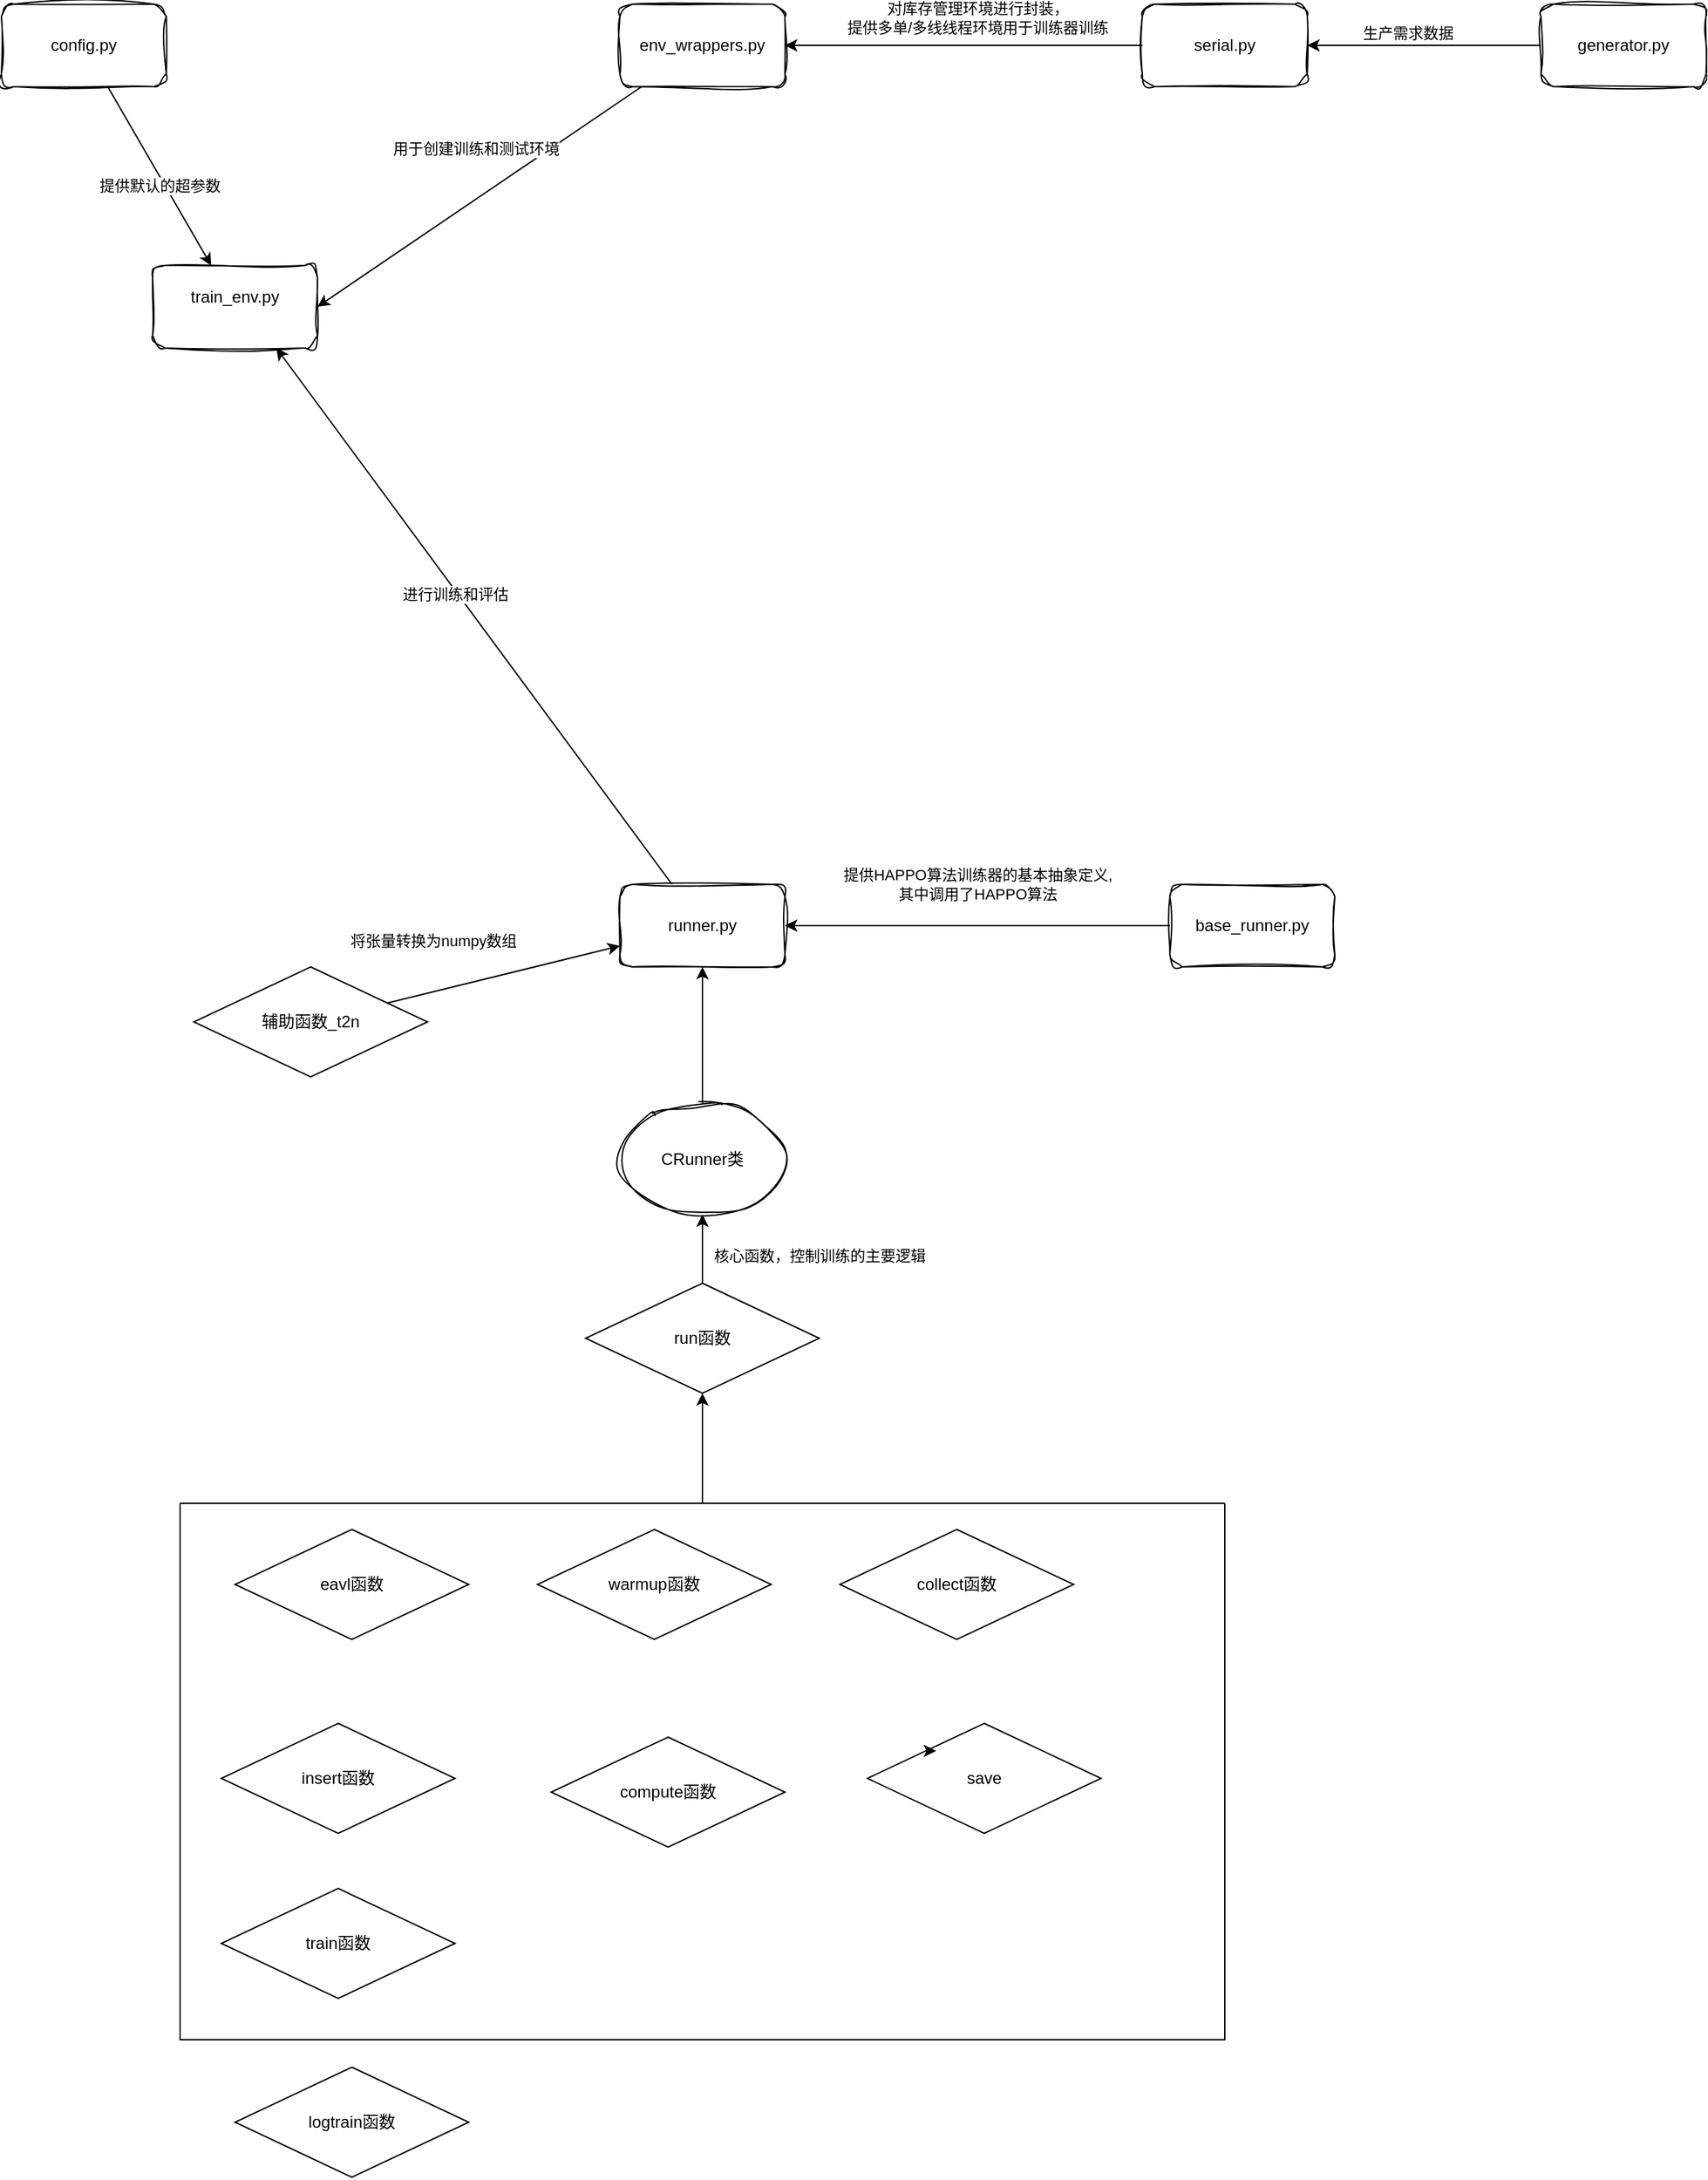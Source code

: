 <mxfile version="26.2.15">
  <diagram name="第 1 页" id="1295jyWJPXHdm2VBkrFt">
    <mxGraphModel dx="1529" dy="702" grid="1" gridSize="10" guides="1" tooltips="1" connect="1" arrows="1" fold="1" page="1" pageScale="1" pageWidth="827" pageHeight="1169" math="0" shadow="0">
      <root>
        <mxCell id="0" />
        <mxCell id="1" parent="0" />
        <mxCell id="8gvm6aDRC6TsxiFGJfNM-1" value="train_env.py&lt;div&gt;&lt;div&gt;&lt;br&gt;&lt;/div&gt;&lt;/div&gt;" style="rounded=1;whiteSpace=wrap;html=1;sketch=1;curveFitting=1;jiggle=2;" parent="1" vertex="1">
          <mxGeometry x="260" y="220" width="120" height="60" as="geometry" />
        </mxCell>
        <mxCell id="8gvm6aDRC6TsxiFGJfNM-3" style="rounded=0;orthogonalLoop=1;jettySize=auto;html=1;entryX=1;entryY=0.5;entryDx=0;entryDy=0;" parent="1" source="8gvm6aDRC6TsxiFGJfNM-2" target="8gvm6aDRC6TsxiFGJfNM-1" edge="1">
          <mxGeometry relative="1" as="geometry" />
        </mxCell>
        <mxCell id="8gvm6aDRC6TsxiFGJfNM-4" value="用于创建训练和测试环境" style="edgeLabel;html=1;align=center;verticalAlign=middle;resizable=0;points=[];" parent="8gvm6aDRC6TsxiFGJfNM-3" vertex="1" connectable="0">
          <mxGeometry x="-0.101" y="-3" relative="1" as="geometry">
            <mxPoint x="-13" y="-25" as="offset" />
          </mxGeometry>
        </mxCell>
        <mxCell id="8gvm6aDRC6TsxiFGJfNM-2" value="&lt;div&gt;&lt;div&gt;env_wrappers.py&lt;/div&gt;&lt;/div&gt;" style="rounded=1;whiteSpace=wrap;html=1;sketch=1;curveFitting=1;jiggle=2;" parent="1" vertex="1">
          <mxGeometry x="600" y="30" width="120" height="60" as="geometry" />
        </mxCell>
        <mxCell id="8gvm6aDRC6TsxiFGJfNM-6" style="rounded=0;orthogonalLoop=1;jettySize=auto;html=1;" parent="1" source="8gvm6aDRC6TsxiFGJfNM-5" target="8gvm6aDRC6TsxiFGJfNM-1" edge="1">
          <mxGeometry relative="1" as="geometry" />
        </mxCell>
        <mxCell id="8gvm6aDRC6TsxiFGJfNM-7" value="提供默认的超参数" style="edgeLabel;html=1;align=center;verticalAlign=middle;resizable=0;points=[];" parent="8gvm6aDRC6TsxiFGJfNM-6" vertex="1" connectable="0">
          <mxGeometry x="0.092" y="-4" relative="1" as="geometry">
            <mxPoint y="-1" as="offset" />
          </mxGeometry>
        </mxCell>
        <mxCell id="8gvm6aDRC6TsxiFGJfNM-5" value="&lt;div&gt;&lt;div&gt;config.py&lt;/div&gt;&lt;/div&gt;" style="rounded=1;whiteSpace=wrap;html=1;sketch=1;curveFitting=1;jiggle=2;" parent="1" vertex="1">
          <mxGeometry x="150" y="30" width="120" height="60" as="geometry" />
        </mxCell>
        <mxCell id="8gvm6aDRC6TsxiFGJfNM-9" style="rounded=0;orthogonalLoop=1;jettySize=auto;html=1;entryX=0.75;entryY=1;entryDx=0;entryDy=0;" parent="1" source="8gvm6aDRC6TsxiFGJfNM-8" target="8gvm6aDRC6TsxiFGJfNM-1" edge="1">
          <mxGeometry relative="1" as="geometry" />
        </mxCell>
        <mxCell id="8gvm6aDRC6TsxiFGJfNM-11" value="进行训练和评估" style="edgeLabel;html=1;align=center;verticalAlign=middle;resizable=0;points=[];" parent="8gvm6aDRC6TsxiFGJfNM-9" vertex="1" connectable="0">
          <mxGeometry x="0.088" y="2" relative="1" as="geometry">
            <mxPoint as="offset" />
          </mxGeometry>
        </mxCell>
        <mxCell id="8gvm6aDRC6TsxiFGJfNM-8" value="&lt;div&gt;&lt;div&gt;runner.py&lt;/div&gt;&lt;/div&gt;" style="rounded=1;whiteSpace=wrap;html=1;sketch=1;curveFitting=1;jiggle=2;" parent="1" vertex="1">
          <mxGeometry x="600" y="670" width="120" height="60" as="geometry" />
        </mxCell>
        <mxCell id="8gvm6aDRC6TsxiFGJfNM-13" style="edgeStyle=orthogonalEdgeStyle;rounded=0;orthogonalLoop=1;jettySize=auto;html=1;entryX=1;entryY=0.5;entryDx=0;entryDy=0;" parent="1" source="8gvm6aDRC6TsxiFGJfNM-12" target="8gvm6aDRC6TsxiFGJfNM-8" edge="1">
          <mxGeometry relative="1" as="geometry" />
        </mxCell>
        <mxCell id="8gvm6aDRC6TsxiFGJfNM-14" value="提供HAPPO算法训练器的基本抽象定义,&lt;div&gt;其中调用了HAPPO算法&lt;/div&gt;" style="edgeLabel;html=1;align=center;verticalAlign=middle;resizable=0;points=[];" parent="8gvm6aDRC6TsxiFGJfNM-13" vertex="1" connectable="0">
          <mxGeometry x="0.081" y="-2" relative="1" as="geometry">
            <mxPoint x="11" y="-28" as="offset" />
          </mxGeometry>
        </mxCell>
        <mxCell id="8gvm6aDRC6TsxiFGJfNM-12" value="&lt;div&gt;&lt;div&gt;base_runner.py&lt;/div&gt;&lt;/div&gt;" style="rounded=1;whiteSpace=wrap;html=1;sketch=1;curveFitting=1;jiggle=2;" parent="1" vertex="1">
          <mxGeometry x="1000" y="670" width="120" height="60" as="geometry" />
        </mxCell>
        <mxCell id="8gvm6aDRC6TsxiFGJfNM-17" style="rounded=0;orthogonalLoop=1;jettySize=auto;html=1;" parent="1" source="8gvm6aDRC6TsxiFGJfNM-15" target="8gvm6aDRC6TsxiFGJfNM-8" edge="1">
          <mxGeometry relative="1" as="geometry" />
        </mxCell>
        <mxCell id="8gvm6aDRC6TsxiFGJfNM-15" value="CRunner类" style="ellipse;whiteSpace=wrap;html=1;sketch=1;curveFitting=1;jiggle=2;" parent="1" vertex="1">
          <mxGeometry x="600" y="830" width="120" height="80" as="geometry" />
        </mxCell>
        <mxCell id="8gvm6aDRC6TsxiFGJfNM-19" style="rounded=0;orthogonalLoop=1;jettySize=auto;html=1;" parent="1" source="8gvm6aDRC6TsxiFGJfNM-18" target="8gvm6aDRC6TsxiFGJfNM-8" edge="1">
          <mxGeometry relative="1" as="geometry" />
        </mxCell>
        <mxCell id="8gvm6aDRC6TsxiFGJfNM-20" value="将张量转换为numpy数组" style="edgeLabel;html=1;align=center;verticalAlign=middle;resizable=0;points=[];" parent="8gvm6aDRC6TsxiFGJfNM-19" vertex="1" connectable="0">
          <mxGeometry x="0.032" y="-4" relative="1" as="geometry">
            <mxPoint x="-55" y="-28" as="offset" />
          </mxGeometry>
        </mxCell>
        <mxCell id="8gvm6aDRC6TsxiFGJfNM-18" value="辅助函数_t2n" style="rhombus;whiteSpace=wrap;html=1;" parent="1" vertex="1">
          <mxGeometry x="290" y="730" width="170" height="80" as="geometry" />
        </mxCell>
        <mxCell id="KWI7po1lgGgZ3rNPmJ_I-12" style="edgeStyle=orthogonalEdgeStyle;rounded=0;orthogonalLoop=1;jettySize=auto;html=1;" edge="1" parent="1" source="8gvm6aDRC6TsxiFGJfNM-21" target="8gvm6aDRC6TsxiFGJfNM-15">
          <mxGeometry relative="1" as="geometry" />
        </mxCell>
        <mxCell id="KWI7po1lgGgZ3rNPmJ_I-13" value="核心函数，控制训练的主要逻辑" style="edgeLabel;html=1;align=center;verticalAlign=middle;resizable=0;points=[];" vertex="1" connectable="0" parent="KWI7po1lgGgZ3rNPmJ_I-12">
          <mxGeometry x="0.159" relative="1" as="geometry">
            <mxPoint x="85" y="9" as="offset" />
          </mxGeometry>
        </mxCell>
        <mxCell id="8gvm6aDRC6TsxiFGJfNM-21" value="run函数" style="rhombus;whiteSpace=wrap;html=1;" parent="1" vertex="1">
          <mxGeometry x="575" y="960" width="170" height="80" as="geometry" />
        </mxCell>
        <mxCell id="8gvm6aDRC6TsxiFGJfNM-22" value="warmup函数" style="rhombus;whiteSpace=wrap;html=1;" parent="1" vertex="1">
          <mxGeometry x="540" y="1139" width="170" height="80" as="geometry" />
        </mxCell>
        <mxCell id="8gvm6aDRC6TsxiFGJfNM-23" value="collect函数" style="rhombus;whiteSpace=wrap;html=1;" parent="1" vertex="1">
          <mxGeometry x="760" y="1139" width="170" height="80" as="geometry" />
        </mxCell>
        <mxCell id="8gvm6aDRC6TsxiFGJfNM-30" value="insert函数" style="rhombus;whiteSpace=wrap;html=1;" parent="1" vertex="1">
          <mxGeometry x="310" y="1280" width="170" height="80" as="geometry" />
        </mxCell>
        <mxCell id="8gvm6aDRC6TsxiFGJfNM-31" value="eavl函数" style="rhombus;whiteSpace=wrap;html=1;" parent="1" vertex="1">
          <mxGeometry x="320" y="1139" width="170" height="80" as="geometry" />
        </mxCell>
        <mxCell id="8gvm6aDRC6TsxiFGJfNM-32" value="train函数" style="rhombus;whiteSpace=wrap;html=1;" parent="1" vertex="1">
          <mxGeometry x="310" y="1400" width="170" height="80" as="geometry" />
        </mxCell>
        <mxCell id="KWI7po1lgGgZ3rNPmJ_I-1" value="compute函数" style="rhombus;whiteSpace=wrap;html=1;" vertex="1" parent="1">
          <mxGeometry x="550" y="1290" width="170" height="80" as="geometry" />
        </mxCell>
        <mxCell id="KWI7po1lgGgZ3rNPmJ_I-2" value="save" style="rhombus;whiteSpace=wrap;html=1;" vertex="1" parent="1">
          <mxGeometry x="780" y="1280" width="170" height="80" as="geometry" />
        </mxCell>
        <mxCell id="KWI7po1lgGgZ3rNPmJ_I-3" style="edgeStyle=orthogonalEdgeStyle;rounded=0;orthogonalLoop=1;jettySize=auto;html=1;exitX=0;exitY=0;exitDx=0;exitDy=0;entryX=0.294;entryY=0.25;entryDx=0;entryDy=0;entryPerimeter=0;" edge="1" parent="1" source="KWI7po1lgGgZ3rNPmJ_I-2" target="KWI7po1lgGgZ3rNPmJ_I-2">
          <mxGeometry relative="1" as="geometry" />
        </mxCell>
        <mxCell id="KWI7po1lgGgZ3rNPmJ_I-4" value="logtrain函数" style="rhombus;whiteSpace=wrap;html=1;" vertex="1" parent="1">
          <mxGeometry x="320" y="1530" width="170" height="80" as="geometry" />
        </mxCell>
        <mxCell id="KWI7po1lgGgZ3rNPmJ_I-11" style="edgeStyle=orthogonalEdgeStyle;rounded=0;orthogonalLoop=1;jettySize=auto;html=1;entryX=0.5;entryY=1;entryDx=0;entryDy=0;" edge="1" parent="1" source="KWI7po1lgGgZ3rNPmJ_I-9" target="8gvm6aDRC6TsxiFGJfNM-21">
          <mxGeometry relative="1" as="geometry" />
        </mxCell>
        <mxCell id="KWI7po1lgGgZ3rNPmJ_I-9" value="" style="swimlane;startSize=0;" vertex="1" parent="1">
          <mxGeometry x="280" y="1120" width="760" height="390" as="geometry" />
        </mxCell>
        <mxCell id="KWI7po1lgGgZ3rNPmJ_I-24" style="edgeStyle=orthogonalEdgeStyle;rounded=0;orthogonalLoop=1;jettySize=auto;html=1;" edge="1" parent="1" source="KWI7po1lgGgZ3rNPmJ_I-18" target="8gvm6aDRC6TsxiFGJfNM-2">
          <mxGeometry relative="1" as="geometry" />
        </mxCell>
        <mxCell id="KWI7po1lgGgZ3rNPmJ_I-25" value="对库存管理环境进行封装，&lt;br&gt;提供多单/多线线程环境用于训练器训练" style="edgeLabel;html=1;align=center;verticalAlign=middle;resizable=0;points=[];" vertex="1" connectable="0" parent="KWI7po1lgGgZ3rNPmJ_I-24">
          <mxGeometry x="0.195" y="-2" relative="1" as="geometry">
            <mxPoint x="35" y="-18" as="offset" />
          </mxGeometry>
        </mxCell>
        <mxCell id="KWI7po1lgGgZ3rNPmJ_I-18" value="serial.py" style="rounded=1;whiteSpace=wrap;html=1;sketch=1;curveFitting=1;jiggle=2;" vertex="1" parent="1">
          <mxGeometry x="980" y="30" width="120" height="60" as="geometry" />
        </mxCell>
        <mxCell id="KWI7po1lgGgZ3rNPmJ_I-22" style="edgeStyle=orthogonalEdgeStyle;rounded=0;orthogonalLoop=1;jettySize=auto;html=1;" edge="1" parent="1" source="KWI7po1lgGgZ3rNPmJ_I-20" target="KWI7po1lgGgZ3rNPmJ_I-18">
          <mxGeometry relative="1" as="geometry" />
        </mxCell>
        <mxCell id="KWI7po1lgGgZ3rNPmJ_I-23" value="生产需求数据" style="edgeLabel;html=1;align=center;verticalAlign=middle;resizable=0;points=[];" vertex="1" connectable="0" parent="KWI7po1lgGgZ3rNPmJ_I-22">
          <mxGeometry x="0.147" y="-9" relative="1" as="geometry">
            <mxPoint as="offset" />
          </mxGeometry>
        </mxCell>
        <mxCell id="KWI7po1lgGgZ3rNPmJ_I-20" value="generator.py" style="rounded=1;whiteSpace=wrap;html=1;sketch=1;curveFitting=1;jiggle=2;" vertex="1" parent="1">
          <mxGeometry x="1270" y="30" width="120" height="60" as="geometry" />
        </mxCell>
      </root>
    </mxGraphModel>
  </diagram>
</mxfile>
